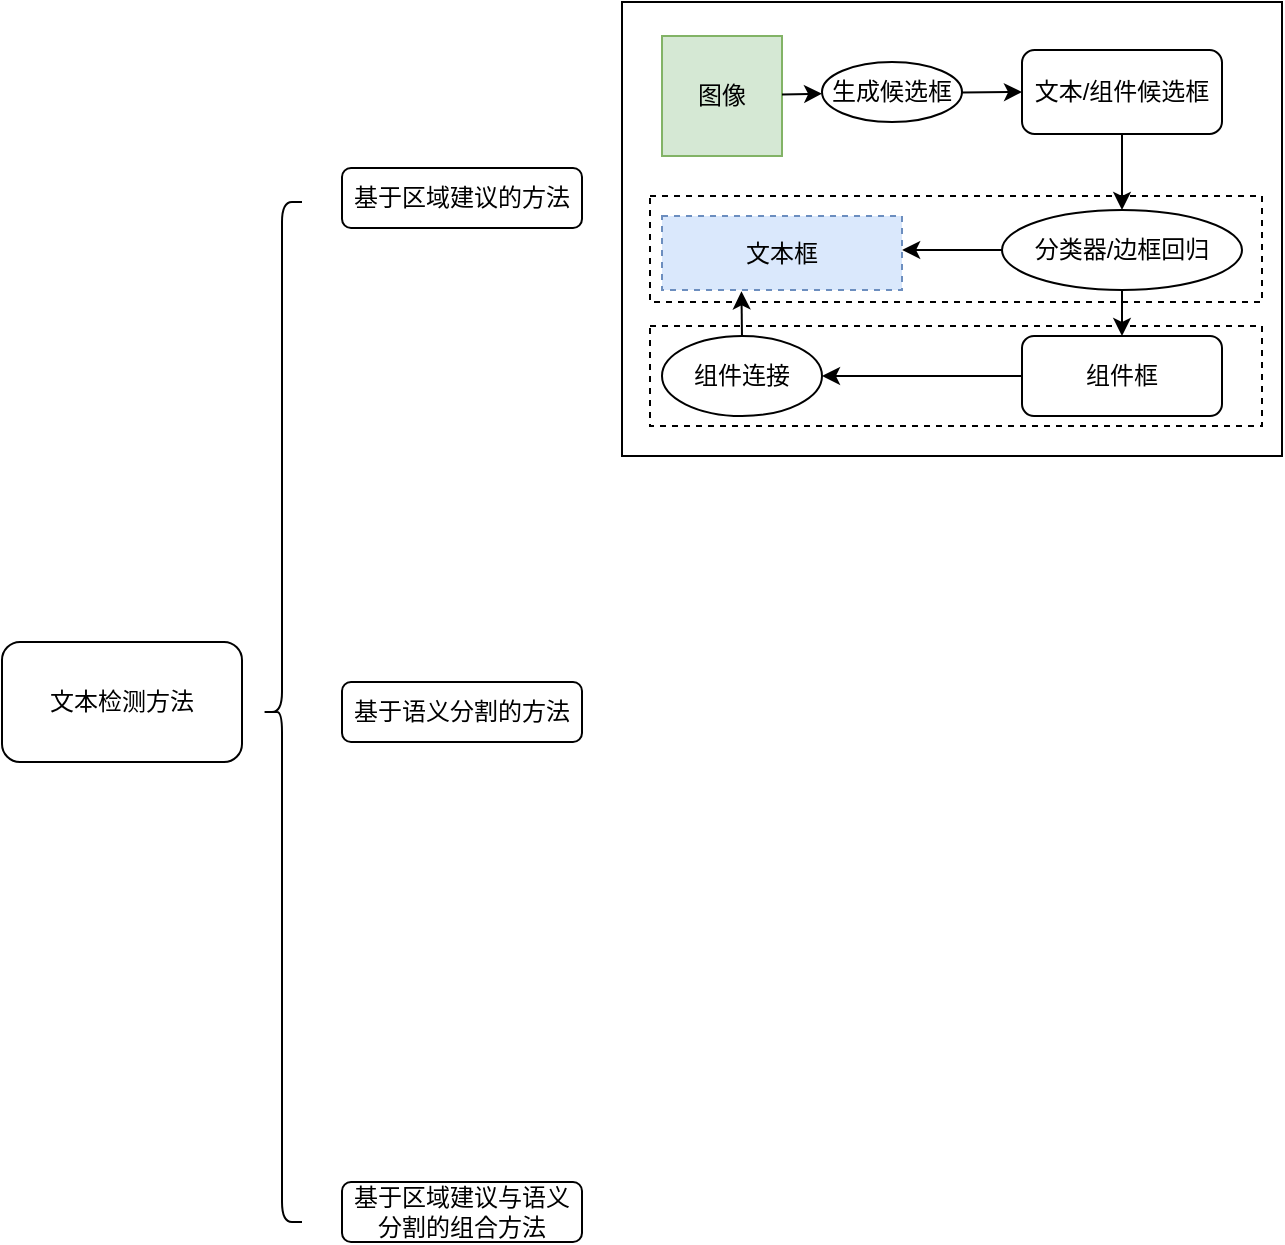 <mxfile version="14.4.4" type="github">
  <diagram name="Page-1" id="64c3da0e-402f-94eb-ee01-a36477274f13">
    <mxGraphModel dx="1731" dy="944" grid="1" gridSize="10" guides="1" tooltips="1" connect="1" arrows="1" fold="1" page="1" pageScale="1" pageWidth="827" pageHeight="1169" background="#ffffff" math="0" shadow="0">
      <root>
        <mxCell id="0" />
        <mxCell id="1" parent="0" />
        <mxCell id="P74jk3kMJ4rALg1ZMJZv-235" value="文本检测方法" style="rounded=1;whiteSpace=wrap;html=1;" vertex="1" parent="1">
          <mxGeometry x="70" y="440" width="120" height="60" as="geometry" />
        </mxCell>
        <mxCell id="P74jk3kMJ4rALg1ZMJZv-236" value="" style="shape=curlyBracket;whiteSpace=wrap;html=1;rounded=1;" vertex="1" parent="1">
          <mxGeometry x="200" y="220" width="20" height="510" as="geometry" />
        </mxCell>
        <mxCell id="P74jk3kMJ4rALg1ZMJZv-238" value="基于区域建议的方法" style="rounded=1;whiteSpace=wrap;html=1;" vertex="1" parent="1">
          <mxGeometry x="240" y="203" width="120" height="30" as="geometry" />
        </mxCell>
        <mxCell id="P74jk3kMJ4rALg1ZMJZv-239" value="基于语义分割的方法" style="rounded=1;whiteSpace=wrap;html=1;" vertex="1" parent="1">
          <mxGeometry x="240" y="460" width="120" height="30" as="geometry" />
        </mxCell>
        <mxCell id="P74jk3kMJ4rALg1ZMJZv-240" value="基于区域建议与语义分割的组合方法" style="rounded=1;whiteSpace=wrap;html=1;" vertex="1" parent="1">
          <mxGeometry x="240" y="710" width="120" height="30" as="geometry" />
        </mxCell>
        <mxCell id="P74jk3kMJ4rALg1ZMJZv-258" value="" style="group" vertex="1" connectable="0" parent="1">
          <mxGeometry x="380" y="120" width="330" height="227" as="geometry" />
        </mxCell>
        <mxCell id="P74jk3kMJ4rALg1ZMJZv-241" value="" style="rounded=0;whiteSpace=wrap;html=1;" vertex="1" parent="P74jk3kMJ4rALg1ZMJZv-258">
          <mxGeometry width="330" height="227" as="geometry" />
        </mxCell>
        <mxCell id="P74jk3kMJ4rALg1ZMJZv-249" value="" style="rounded=0;whiteSpace=wrap;html=1;dashed=1;fillColor=none;" vertex="1" parent="P74jk3kMJ4rALg1ZMJZv-258">
          <mxGeometry x="14" y="97" width="306" height="53" as="geometry" />
        </mxCell>
        <mxCell id="P74jk3kMJ4rALg1ZMJZv-250" value="" style="rounded=0;whiteSpace=wrap;html=1;dashed=1;fillColor=none;" vertex="1" parent="P74jk3kMJ4rALg1ZMJZv-258">
          <mxGeometry x="14" y="162" width="306" height="50" as="geometry" />
        </mxCell>
        <mxCell id="P74jk3kMJ4rALg1ZMJZv-242" value="图像" style="whiteSpace=wrap;html=1;aspect=fixed;fillColor=#d5e8d4;strokeColor=#82b366;" vertex="1" parent="P74jk3kMJ4rALg1ZMJZv-258">
          <mxGeometry x="20" y="17" width="60" height="60" as="geometry" />
        </mxCell>
        <mxCell id="P74jk3kMJ4rALg1ZMJZv-243" value="生成候选框" style="ellipse;whiteSpace=wrap;html=1;" vertex="1" parent="P74jk3kMJ4rALg1ZMJZv-258">
          <mxGeometry x="100" y="30" width="70" height="30" as="geometry" />
        </mxCell>
        <mxCell id="P74jk3kMJ4rALg1ZMJZv-257" value="" style="edgeStyle=none;rounded=0;orthogonalLoop=1;jettySize=auto;html=1;" edge="1" parent="P74jk3kMJ4rALg1ZMJZv-258" source="P74jk3kMJ4rALg1ZMJZv-242" target="P74jk3kMJ4rALg1ZMJZv-243">
          <mxGeometry relative="1" as="geometry" />
        </mxCell>
        <mxCell id="P74jk3kMJ4rALg1ZMJZv-244" value="文本/组件候选框" style="rounded=1;whiteSpace=wrap;html=1;" vertex="1" parent="P74jk3kMJ4rALg1ZMJZv-258">
          <mxGeometry x="200" y="24" width="100" height="42" as="geometry" />
        </mxCell>
        <mxCell id="P74jk3kMJ4rALg1ZMJZv-256" value="" style="edgeStyle=none;rounded=0;orthogonalLoop=1;jettySize=auto;html=1;" edge="1" parent="P74jk3kMJ4rALg1ZMJZv-258" source="P74jk3kMJ4rALg1ZMJZv-243" target="P74jk3kMJ4rALg1ZMJZv-244">
          <mxGeometry relative="1" as="geometry" />
        </mxCell>
        <mxCell id="P74jk3kMJ4rALg1ZMJZv-252" style="rounded=0;orthogonalLoop=1;jettySize=auto;html=1;exitX=0;exitY=0.5;exitDx=0;exitDy=0;entryX=0.412;entryY=0.509;entryDx=0;entryDy=0;entryPerimeter=0;" edge="1" parent="P74jk3kMJ4rALg1ZMJZv-258" source="P74jk3kMJ4rALg1ZMJZv-245" target="P74jk3kMJ4rALg1ZMJZv-249">
          <mxGeometry relative="1" as="geometry" />
        </mxCell>
        <mxCell id="P74jk3kMJ4rALg1ZMJZv-245" value="分类器/边框回归" style="ellipse;whiteSpace=wrap;html=1;" vertex="1" parent="P74jk3kMJ4rALg1ZMJZv-258">
          <mxGeometry x="190" y="104" width="120" height="40" as="geometry" />
        </mxCell>
        <mxCell id="P74jk3kMJ4rALg1ZMJZv-255" value="" style="edgeStyle=none;rounded=0;orthogonalLoop=1;jettySize=auto;html=1;" edge="1" parent="P74jk3kMJ4rALg1ZMJZv-258" source="P74jk3kMJ4rALg1ZMJZv-244" target="P74jk3kMJ4rALg1ZMJZv-245">
          <mxGeometry relative="1" as="geometry" />
        </mxCell>
        <mxCell id="P74jk3kMJ4rALg1ZMJZv-246" value="组件框" style="rounded=1;whiteSpace=wrap;html=1;" vertex="1" parent="P74jk3kMJ4rALg1ZMJZv-258">
          <mxGeometry x="200" y="167" width="100" height="40" as="geometry" />
        </mxCell>
        <mxCell id="P74jk3kMJ4rALg1ZMJZv-254" value="" style="edgeStyle=none;rounded=0;orthogonalLoop=1;jettySize=auto;html=1;" edge="1" parent="P74jk3kMJ4rALg1ZMJZv-258" source="P74jk3kMJ4rALg1ZMJZv-245" target="P74jk3kMJ4rALg1ZMJZv-246">
          <mxGeometry relative="1" as="geometry" />
        </mxCell>
        <mxCell id="P74jk3kMJ4rALg1ZMJZv-247" value="组件连接" style="ellipse;whiteSpace=wrap;html=1;" vertex="1" parent="P74jk3kMJ4rALg1ZMJZv-258">
          <mxGeometry x="20" y="167" width="80" height="40" as="geometry" />
        </mxCell>
        <mxCell id="P74jk3kMJ4rALg1ZMJZv-251" style="edgeStyle=orthogonalEdgeStyle;rounded=0;orthogonalLoop=1;jettySize=auto;html=1;exitX=0;exitY=0.5;exitDx=0;exitDy=0;entryX=1;entryY=0.5;entryDx=0;entryDy=0;" edge="1" parent="P74jk3kMJ4rALg1ZMJZv-258" source="P74jk3kMJ4rALg1ZMJZv-246" target="P74jk3kMJ4rALg1ZMJZv-247">
          <mxGeometry relative="1" as="geometry" />
        </mxCell>
        <mxCell id="P74jk3kMJ4rALg1ZMJZv-248" value="文本框" style="rounded=0;whiteSpace=wrap;html=1;dashed=1;fillColor=#dae8fc;strokeColor=#6c8ebf;" vertex="1" parent="P74jk3kMJ4rALg1ZMJZv-258">
          <mxGeometry x="20" y="107" width="120" height="37" as="geometry" />
        </mxCell>
        <mxCell id="P74jk3kMJ4rALg1ZMJZv-253" style="edgeStyle=none;rounded=0;orthogonalLoop=1;jettySize=auto;html=1;exitX=0.5;exitY=0;exitDx=0;exitDy=0;entryX=0.331;entryY=1.018;entryDx=0;entryDy=0;entryPerimeter=0;" edge="1" parent="P74jk3kMJ4rALg1ZMJZv-258" source="P74jk3kMJ4rALg1ZMJZv-247" target="P74jk3kMJ4rALg1ZMJZv-248">
          <mxGeometry relative="1" as="geometry" />
        </mxCell>
      </root>
    </mxGraphModel>
  </diagram>
</mxfile>
